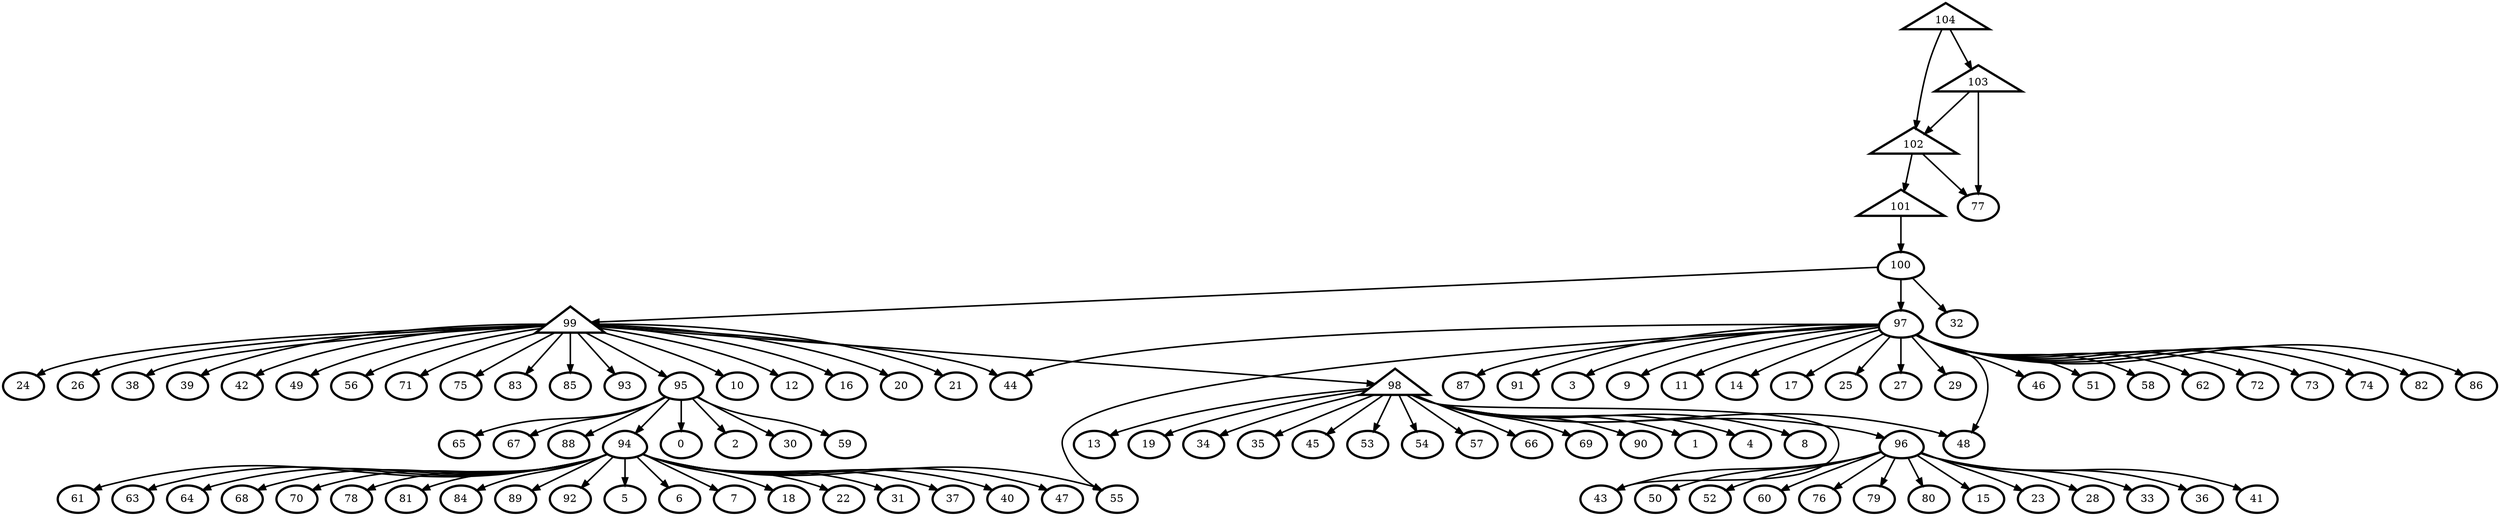 digraph G {
    0 [penwidth=3,label="0"]
    1 [penwidth=3,label="1"]
    2 [penwidth=3,label="2"]
    3 [penwidth=3,label="3"]
    4 [penwidth=3,label="4"]
    5 [penwidth=3,label="5"]
    6 [penwidth=3,label="6"]
    7 [penwidth=3,label="7"]
    8 [penwidth=3,label="8"]
    9 [penwidth=3,label="9"]
    10 [penwidth=3,label="10"]
    11 [penwidth=3,label="11"]
    12 [penwidth=3,label="12"]
    13 [penwidth=3,label="13"]
    14 [penwidth=3,label="14"]
    15 [penwidth=3,label="15"]
    16 [penwidth=3,label="16"]
    17 [penwidth=3,label="17"]
    18 [penwidth=3,label="18"]
    19 [penwidth=3,label="19"]
    20 [penwidth=3,label="20"]
    21 [penwidth=3,label="21"]
    22 [penwidth=3,label="22"]
    23 [penwidth=3,label="23"]
    24 [penwidth=3,label="24"]
    25 [penwidth=3,label="25"]
    26 [penwidth=3,label="26"]
    27 [penwidth=3,label="27"]
    28 [penwidth=3,label="28"]
    29 [penwidth=3,label="29"]
    30 [penwidth=3,label="30"]
    31 [penwidth=3,label="31"]
    32 [penwidth=3,label="32"]
    33 [penwidth=3,label="33"]
    34 [penwidth=3,label="34"]
    35 [penwidth=3,label="35"]
    36 [penwidth=3,label="36"]
    37 [penwidth=3,label="37"]
    38 [penwidth=3,label="38"]
    39 [penwidth=3,label="39"]
    40 [penwidth=3,label="40"]
    41 [penwidth=3,label="41"]
    42 [penwidth=3,label="42"]
    43 [penwidth=3,label="43"]
    44 [penwidth=3,label="44"]
    45 [penwidth=3,label="45"]
    46 [penwidth=3,label="46"]
    47 [penwidth=3,label="47"]
    48 [penwidth=3,label="48"]
    49 [penwidth=3,label="49"]
    50 [penwidth=3,label="50"]
    51 [penwidth=3,label="51"]
    52 [penwidth=3,label="52"]
    53 [penwidth=3,label="53"]
    54 [penwidth=3,label="54"]
    55 [penwidth=3,label="55"]
    56 [penwidth=3,label="56"]
    57 [penwidth=3,label="57"]
    58 [penwidth=3,label="58"]
    59 [penwidth=3,label="59"]
    60 [penwidth=3,label="60"]
    61 [penwidth=3,label="61"]
    62 [penwidth=3,label="62"]
    63 [penwidth=3,label="63"]
    64 [penwidth=3,label="64"]
    65 [penwidth=3,label="65"]
    66 [penwidth=3,label="66"]
    67 [penwidth=3,label="67"]
    68 [penwidth=3,label="68"]
    69 [penwidth=3,label="69"]
    70 [penwidth=3,label="70"]
    71 [penwidth=3,label="71"]
    72 [penwidth=3,label="72"]
    73 [penwidth=3,label="73"]
    74 [penwidth=3,label="74"]
    75 [penwidth=3,label="75"]
    76 [penwidth=3,label="76"]
    77 [penwidth=3,label="77"]
    78 [penwidth=3,label="78"]
    79 [penwidth=3,label="79"]
    80 [penwidth=3,label="80"]
    81 [penwidth=3,label="81"]
    82 [penwidth=3,label="82"]
    83 [penwidth=3,label="83"]
    84 [penwidth=3,label="84"]
    85 [penwidth=3,label="85"]
    86 [penwidth=3,label="86"]
    87 [penwidth=3,label="87"]
    88 [penwidth=3,label="88"]
    89 [penwidth=3,label="89"]
    90 [penwidth=3,label="90"]
    91 [penwidth=3,label="91"]
    92 [penwidth=3,label="92"]
    93 [penwidth=3,label="93"]
    94 [penwidth=3,label="94",shape = "egg"]
    95 [penwidth=3,label="95",shape = "egg"]
    96 [penwidth=3,label="96",shape = "egg"]
    97 [penwidth=3,label="97",shape = "egg"]
    98 [penwidth=3,label="100",shape = "egg"]
    99 [penwidth=3,label="98",shape = "triangle"]
    100 [penwidth=3,label="99",shape = "triangle"]
    101 [penwidth=3,label="101",shape = "triangle"]
    102 [penwidth=3,label="102",shape = "triangle"]
    103 [penwidth=3,label="103",shape = "triangle"]
    104 [penwidth=3,label="104",shape = "triangle"]

    94 -> 37 [penwidth=2]
    94 -> 63 [penwidth=2]
    94 -> 22 [penwidth=2]
    94 -> 89 [penwidth=2]
    94 -> 81 [penwidth=2]
    94 -> 92 [penwidth=2]
    94 -> 64 [penwidth=2]
    94 -> 70 [penwidth=2]
    94 -> 55 [penwidth=2]
    94 -> 5 [penwidth=2]
    94 -> 78 [penwidth=2]
    94 -> 47 [penwidth=2]
    94 -> 7 [penwidth=2]
    94 -> 6 [penwidth=2]
    94 -> 84 [penwidth=2]
    94 -> 18 [penwidth=2]
    94 -> 31 [penwidth=2]
    94 -> 68 [penwidth=2]
    94 -> 40 [penwidth=2]
    94 -> 61 [penwidth=2]
    95 -> 67 [penwidth=2]
    95 -> 88 [penwidth=2]
    95 -> 94 [penwidth=2]
    95 -> 65 [penwidth=2]
    95 -> 30 [penwidth=2]
    95 -> 59 [penwidth=2]
    95 -> 2 [penwidth=2]
    95 -> 0 [penwidth=2]
    96 -> 15 [penwidth=2]
    96 -> 76 [penwidth=2]
    96 -> 28 [penwidth=2]
    96 -> 52 [penwidth=2]
    96 -> 79 [penwidth=2]
    96 -> 33 [penwidth=2]
    96 -> 41 [penwidth=2]
    96 -> 80 [penwidth=2]
    96 -> 50 [penwidth=2]
    96 -> 60 [penwidth=2]
    96 -> 36 [penwidth=2]
    96 -> 43 [penwidth=2]
    96 -> 23 [penwidth=2]
    97 -> 29 [penwidth=2]
    97 -> 17 [penwidth=2]
    97 -> 44 [penwidth=2]
    97 -> 46 [penwidth=2]
    97 -> 25 [penwidth=2]
    97 -> 62 [penwidth=2]
    97 -> 82 [penwidth=2]
    97 -> 14 [penwidth=2]
    97 -> 74 [penwidth=2]
    97 -> 11 [penwidth=2]
    97 -> 73 [penwidth=2]
    97 -> 27 [penwidth=2]
    97 -> 3 [penwidth=2]
    97 -> 9 [penwidth=2]
    97 -> 51 [penwidth=2]
    97 -> 58 [penwidth=2]
    97 -> 87 [penwidth=2]
    97 -> 91 [penwidth=2]
    97 -> 48 [penwidth=2]
    97 -> 55 [penwidth=2]
    97 -> 72 [penwidth=2]
    97 -> 86 [penwidth=2]
    99 -> 4 [penwidth=2]
    99 -> 35 [penwidth=2]
    99 -> 45 [penwidth=2]
    99 -> 13 [penwidth=2]
    99 -> 1 [penwidth=2]
    99 -> 43 [penwidth=2]
    99 -> 96 [penwidth=2]
    99 -> 48 [penwidth=2]
    99 -> 34 [penwidth=2]
    99 -> 66 [penwidth=2]
    99 -> 54 [penwidth=2]
    99 -> 53 [penwidth=2]
    99 -> 90 [penwidth=2]
    99 -> 19 [penwidth=2]
    99 -> 8 [penwidth=2]
    99 -> 57 [penwidth=2]
    99 -> 69 [penwidth=2]
    100 -> 44 [penwidth=2]
    100 -> 95 [penwidth=2]
    100 -> 49 [penwidth=2]
    100 -> 24 [penwidth=2]
    100 -> 83 [penwidth=2]
    100 -> 75 [penwidth=2]
    100 -> 38 [penwidth=2]
    100 -> 39 [penwidth=2]
    100 -> 71 [penwidth=2]
    100 -> 20 [penwidth=2]
    100 -> 93 [penwidth=2]
    100 -> 21 [penwidth=2]
    100 -> 26 [penwidth=2]
    100 -> 99 [penwidth=2]
    100 -> 10 [penwidth=2]
    100 -> 16 [penwidth=2]
    100 -> 12 [penwidth=2]
    100 -> 85 [penwidth=2]
    100 -> 56 [penwidth=2]
    100 -> 42 [penwidth=2]
    98 -> 100 [penwidth=2]
    98 -> 32 [penwidth=2]
    98 -> 97 [penwidth=2]
    101 -> 98 [penwidth=2]
    102 -> 77 [penwidth=2]
    102 -> 101 [penwidth=2]
    103 -> 77 [penwidth=2]
    103 -> 102 [penwidth=2]
    104 -> 103 [penwidth=2]
    104 -> 102 [penwidth=2]
}
